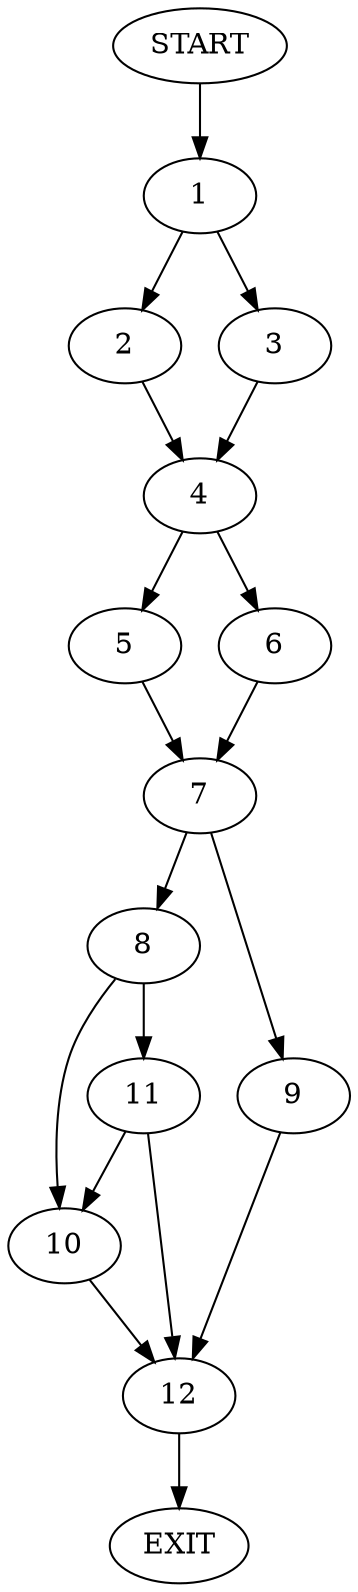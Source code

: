 digraph {
0 [label="START"];
1;
2;
3;
4;
5;
6;
7;
8;
9;
10;
11;
12;
13 [label="EXIT"];
0 -> 1;
1 -> 2;
1 -> 3;
3 -> 4;
2 -> 4;
4 -> 5;
4 -> 6;
6 -> 7;
5 -> 7;
7 -> 8;
7 -> 9;
8 -> 10;
8 -> 11;
9 -> 12;
12 -> 13;
10 -> 12;
11 -> 10;
11 -> 12;
}